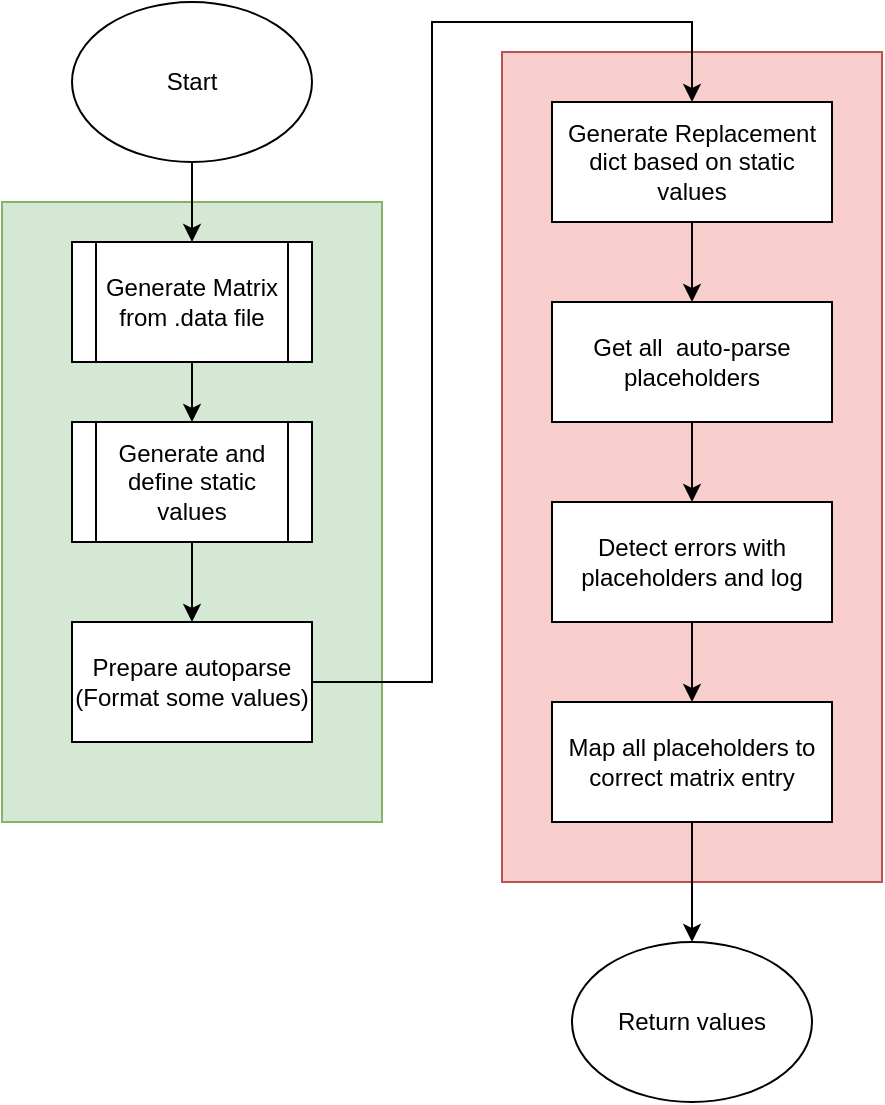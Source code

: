 <mxfile version="13.0.1" type="device"><diagram id="C5RBs43oDa-KdzZeNtuy" name="Page-1"><mxGraphModel dx="752" dy="1160" grid="1" gridSize="10" guides="1" tooltips="1" connect="1" arrows="1" fold="1" page="1" pageScale="1" pageWidth="500" pageHeight="600" math="0" shadow="0"><root><mxCell id="WIyWlLk6GJQsqaUBKTNV-0"/><mxCell id="WIyWlLk6GJQsqaUBKTNV-1" parent="WIyWlLk6GJQsqaUBKTNV-0"/><mxCell id="7xSLdSiC7xDhAaGxFqx9-35" value="" style="rounded=0;whiteSpace=wrap;html=1;fillColor=#d5e8d4;strokeColor=#82b366;" vertex="1" parent="WIyWlLk6GJQsqaUBKTNV-1"><mxGeometry x="30" y="130" width="190" height="310" as="geometry"/></mxCell><mxCell id="7xSLdSiC7xDhAaGxFqx9-34" value="" style="rounded=0;whiteSpace=wrap;html=1;fillColor=#f8cecc;strokeColor=#b85450;" vertex="1" parent="WIyWlLk6GJQsqaUBKTNV-1"><mxGeometry x="280" y="55" width="190" height="415" as="geometry"/></mxCell><mxCell id="7xSLdSiC7xDhAaGxFqx9-20" style="edgeStyle=orthogonalEdgeStyle;rounded=0;orthogonalLoop=1;jettySize=auto;html=1;" edge="1" parent="WIyWlLk6GJQsqaUBKTNV-1" source="7xSLdSiC7xDhAaGxFqx9-0" target="7xSLdSiC7xDhAaGxFqx9-5"><mxGeometry relative="1" as="geometry"/></mxCell><mxCell id="7xSLdSiC7xDhAaGxFqx9-0" value="Start" style="ellipse;whiteSpace=wrap;html=1;" vertex="1" parent="WIyWlLk6GJQsqaUBKTNV-1"><mxGeometry x="65" y="30" width="120" height="80" as="geometry"/></mxCell><mxCell id="7xSLdSiC7xDhAaGxFqx9-13" style="edgeStyle=orthogonalEdgeStyle;rounded=0;orthogonalLoop=1;jettySize=auto;html=1;exitX=0.5;exitY=1;exitDx=0;exitDy=0;entryX=0.5;entryY=0;entryDx=0;entryDy=0;" edge="1" parent="WIyWlLk6GJQsqaUBKTNV-1" source="7xSLdSiC7xDhAaGxFqx9-5" target="7xSLdSiC7xDhAaGxFqx9-12"><mxGeometry relative="1" as="geometry"/></mxCell><mxCell id="7xSLdSiC7xDhAaGxFqx9-5" value="Generate Matrix from .data file" style="shape=process;whiteSpace=wrap;html=1;backgroundOutline=1;fontFamily=Helvetica;fontSize=12;fontColor=#000000;align=center;strokeColor=#000000;fillColor=#ffffff;" vertex="1" parent="WIyWlLk6GJQsqaUBKTNV-1"><mxGeometry x="65" y="150" width="120" height="60" as="geometry"/></mxCell><mxCell id="7xSLdSiC7xDhAaGxFqx9-22" style="edgeStyle=orthogonalEdgeStyle;rounded=0;orthogonalLoop=1;jettySize=auto;html=1;exitX=0.5;exitY=1;exitDx=0;exitDy=0;entryX=0.5;entryY=0;entryDx=0;entryDy=0;" edge="1" parent="WIyWlLk6GJQsqaUBKTNV-1" source="7xSLdSiC7xDhAaGxFqx9-12" target="7xSLdSiC7xDhAaGxFqx9-21"><mxGeometry relative="1" as="geometry"/></mxCell><mxCell id="7xSLdSiC7xDhAaGxFqx9-12" value="Generate and define static values" style="shape=process;whiteSpace=wrap;html=1;backgroundOutline=1;" vertex="1" parent="WIyWlLk6GJQsqaUBKTNV-1"><mxGeometry x="65" y="240" width="120" height="60" as="geometry"/></mxCell><mxCell id="7xSLdSiC7xDhAaGxFqx9-24" style="edgeStyle=orthogonalEdgeStyle;rounded=0;orthogonalLoop=1;jettySize=auto;html=1;exitX=1;exitY=0.5;exitDx=0;exitDy=0;entryX=0.5;entryY=0;entryDx=0;entryDy=0;" edge="1" parent="WIyWlLk6GJQsqaUBKTNV-1" source="7xSLdSiC7xDhAaGxFqx9-21" target="7xSLdSiC7xDhAaGxFqx9-23"><mxGeometry relative="1" as="geometry"><Array as="points"><mxPoint x="245" y="370"/><mxPoint x="245" y="40"/><mxPoint x="375" y="40"/></Array></mxGeometry></mxCell><mxCell id="7xSLdSiC7xDhAaGxFqx9-21" value="Prepare autoparse (Format some values)" style="rounded=0;whiteSpace=wrap;html=1;" vertex="1" parent="WIyWlLk6GJQsqaUBKTNV-1"><mxGeometry x="65" y="340" width="120" height="60" as="geometry"/></mxCell><mxCell id="7xSLdSiC7xDhAaGxFqx9-26" value="" style="edgeStyle=orthogonalEdgeStyle;rounded=0;orthogonalLoop=1;jettySize=auto;html=1;" edge="1" parent="WIyWlLk6GJQsqaUBKTNV-1" source="7xSLdSiC7xDhAaGxFqx9-23" target="7xSLdSiC7xDhAaGxFqx9-25"><mxGeometry relative="1" as="geometry"/></mxCell><mxCell id="7xSLdSiC7xDhAaGxFqx9-23" value="Generate Replacement dict based on static values" style="rounded=0;whiteSpace=wrap;html=1;" vertex="1" parent="WIyWlLk6GJQsqaUBKTNV-1"><mxGeometry x="305" y="80" width="140" height="60" as="geometry"/></mxCell><mxCell id="7xSLdSiC7xDhAaGxFqx9-29" value="" style="edgeStyle=orthogonalEdgeStyle;rounded=0;orthogonalLoop=1;jettySize=auto;html=1;" edge="1" parent="WIyWlLk6GJQsqaUBKTNV-1" source="7xSLdSiC7xDhAaGxFqx9-25" target="7xSLdSiC7xDhAaGxFqx9-28"><mxGeometry relative="1" as="geometry"/></mxCell><mxCell id="7xSLdSiC7xDhAaGxFqx9-25" value="Get all&amp;nbsp; auto-parse placeholders" style="rounded=0;whiteSpace=wrap;html=1;" vertex="1" parent="WIyWlLk6GJQsqaUBKTNV-1"><mxGeometry x="305" y="180" width="140" height="60" as="geometry"/></mxCell><mxCell id="7xSLdSiC7xDhAaGxFqx9-31" value="" style="edgeStyle=orthogonalEdgeStyle;rounded=0;orthogonalLoop=1;jettySize=auto;html=1;" edge="1" parent="WIyWlLk6GJQsqaUBKTNV-1" source="7xSLdSiC7xDhAaGxFqx9-28" target="7xSLdSiC7xDhAaGxFqx9-30"><mxGeometry relative="1" as="geometry"/></mxCell><mxCell id="7xSLdSiC7xDhAaGxFqx9-28" value="Detect errors with placeholders and log" style="rounded=0;whiteSpace=wrap;html=1;" vertex="1" parent="WIyWlLk6GJQsqaUBKTNV-1"><mxGeometry x="305" y="280" width="140" height="60" as="geometry"/></mxCell><mxCell id="7xSLdSiC7xDhAaGxFqx9-33" value="" style="edgeStyle=orthogonalEdgeStyle;rounded=0;orthogonalLoop=1;jettySize=auto;html=1;entryX=0.5;entryY=0;entryDx=0;entryDy=0;" edge="1" parent="WIyWlLk6GJQsqaUBKTNV-1" source="7xSLdSiC7xDhAaGxFqx9-30" target="7xSLdSiC7xDhAaGxFqx9-36"><mxGeometry relative="1" as="geometry"><mxPoint x="375" y="480" as="targetPoint"/></mxGeometry></mxCell><mxCell id="7xSLdSiC7xDhAaGxFqx9-30" value="Map all placeholders to correct matrix entry" style="rounded=0;whiteSpace=wrap;html=1;" vertex="1" parent="WIyWlLk6GJQsqaUBKTNV-1"><mxGeometry x="305" y="380" width="140" height="60" as="geometry"/></mxCell><mxCell id="7xSLdSiC7xDhAaGxFqx9-36" value="Return values" style="ellipse;whiteSpace=wrap;html=1;" vertex="1" parent="WIyWlLk6GJQsqaUBKTNV-1"><mxGeometry x="315" y="500" width="120" height="80" as="geometry"/></mxCell></root></mxGraphModel></diagram></mxfile>